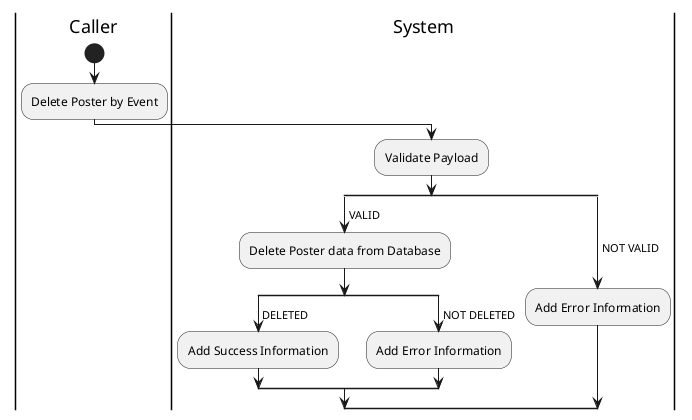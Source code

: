 @startuml DeletePoster

skinparam ConditionEndStyle hline
skinparam conditionStyle diamond
skinparam Monochrome true
skinparam Shadowing false

|Caller|
start
:Delete Poster by Event;

|System|
:Validate Payload;
split
    -> VALID;
    :Delete Poster data from Database;
    split
        -> DELETED;
        :Add Success Information;
    split again
        -> NOT DELETED;
        :Add Error Information;
    end split
split again
    -> NOT VALID;
    :Add Error Information;
end split

@enduml